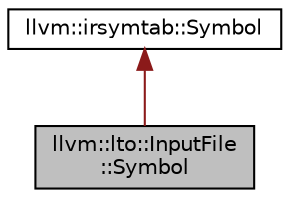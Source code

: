 digraph "llvm::lto::InputFile::Symbol"
{
 // LATEX_PDF_SIZE
  bgcolor="transparent";
  edge [fontname="Helvetica",fontsize="10",labelfontname="Helvetica",labelfontsize="10"];
  node [fontname="Helvetica",fontsize="10",shape=record];
  Node1 [label="llvm::lto::InputFile\l::Symbol",height=0.2,width=0.4,color="black", fillcolor="grey75", style="filled", fontcolor="black",tooltip="The purpose of this class is to only expose the symbol information that an LTO client should need in ..."];
  Node2 -> Node1 [dir="back",color="firebrick4",fontsize="10",style="solid",fontname="Helvetica"];
  Node2 [label="llvm::irsymtab::Symbol",height=0.2,width=0.4,color="black",URL="$structllvm_1_1irsymtab_1_1Symbol.html",tooltip="This represents a symbol that has been read from a storage::Symbol and possibly a storage::Uncommon."];
}
